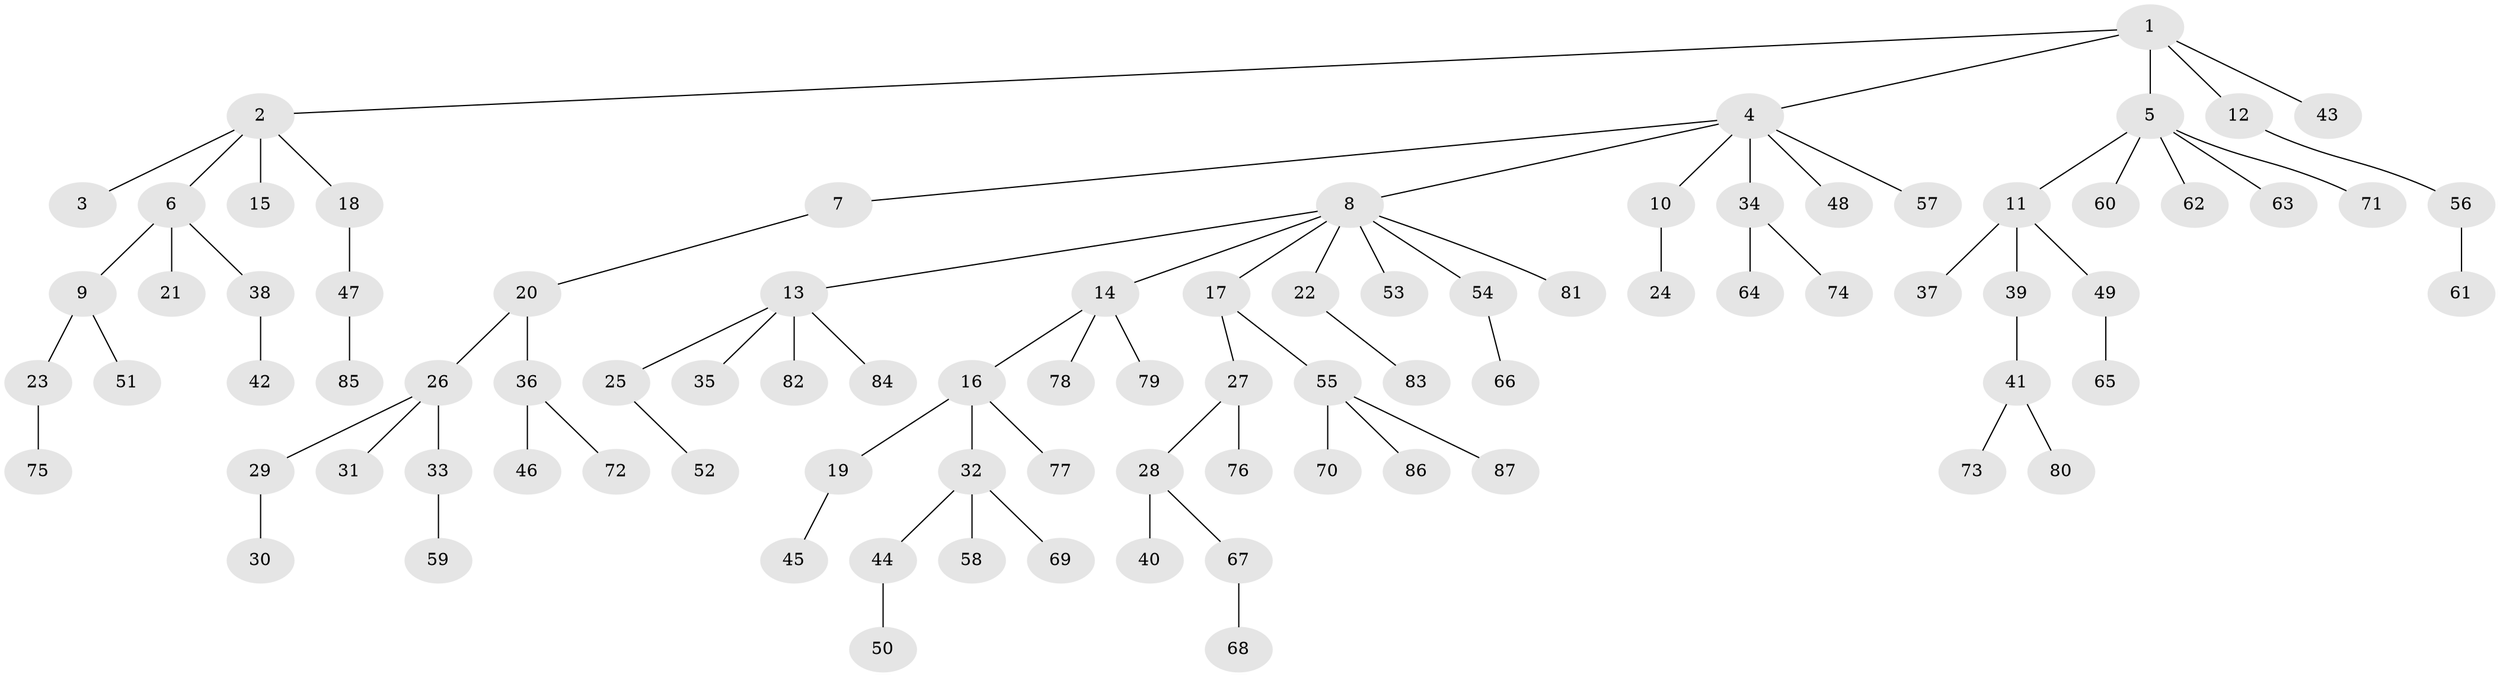 // Generated by graph-tools (version 1.1) at 2025/26/03/09/25 03:26:24]
// undirected, 87 vertices, 86 edges
graph export_dot {
graph [start="1"]
  node [color=gray90,style=filled];
  1;
  2;
  3;
  4;
  5;
  6;
  7;
  8;
  9;
  10;
  11;
  12;
  13;
  14;
  15;
  16;
  17;
  18;
  19;
  20;
  21;
  22;
  23;
  24;
  25;
  26;
  27;
  28;
  29;
  30;
  31;
  32;
  33;
  34;
  35;
  36;
  37;
  38;
  39;
  40;
  41;
  42;
  43;
  44;
  45;
  46;
  47;
  48;
  49;
  50;
  51;
  52;
  53;
  54;
  55;
  56;
  57;
  58;
  59;
  60;
  61;
  62;
  63;
  64;
  65;
  66;
  67;
  68;
  69;
  70;
  71;
  72;
  73;
  74;
  75;
  76;
  77;
  78;
  79;
  80;
  81;
  82;
  83;
  84;
  85;
  86;
  87;
  1 -- 2;
  1 -- 4;
  1 -- 5;
  1 -- 12;
  1 -- 43;
  2 -- 3;
  2 -- 6;
  2 -- 15;
  2 -- 18;
  4 -- 7;
  4 -- 8;
  4 -- 10;
  4 -- 34;
  4 -- 48;
  4 -- 57;
  5 -- 11;
  5 -- 60;
  5 -- 62;
  5 -- 63;
  5 -- 71;
  6 -- 9;
  6 -- 21;
  6 -- 38;
  7 -- 20;
  8 -- 13;
  8 -- 14;
  8 -- 17;
  8 -- 22;
  8 -- 53;
  8 -- 54;
  8 -- 81;
  9 -- 23;
  9 -- 51;
  10 -- 24;
  11 -- 37;
  11 -- 39;
  11 -- 49;
  12 -- 56;
  13 -- 25;
  13 -- 35;
  13 -- 82;
  13 -- 84;
  14 -- 16;
  14 -- 78;
  14 -- 79;
  16 -- 19;
  16 -- 32;
  16 -- 77;
  17 -- 27;
  17 -- 55;
  18 -- 47;
  19 -- 45;
  20 -- 26;
  20 -- 36;
  22 -- 83;
  23 -- 75;
  25 -- 52;
  26 -- 29;
  26 -- 31;
  26 -- 33;
  27 -- 28;
  27 -- 76;
  28 -- 40;
  28 -- 67;
  29 -- 30;
  32 -- 44;
  32 -- 58;
  32 -- 69;
  33 -- 59;
  34 -- 64;
  34 -- 74;
  36 -- 46;
  36 -- 72;
  38 -- 42;
  39 -- 41;
  41 -- 73;
  41 -- 80;
  44 -- 50;
  47 -- 85;
  49 -- 65;
  54 -- 66;
  55 -- 70;
  55 -- 86;
  55 -- 87;
  56 -- 61;
  67 -- 68;
}
